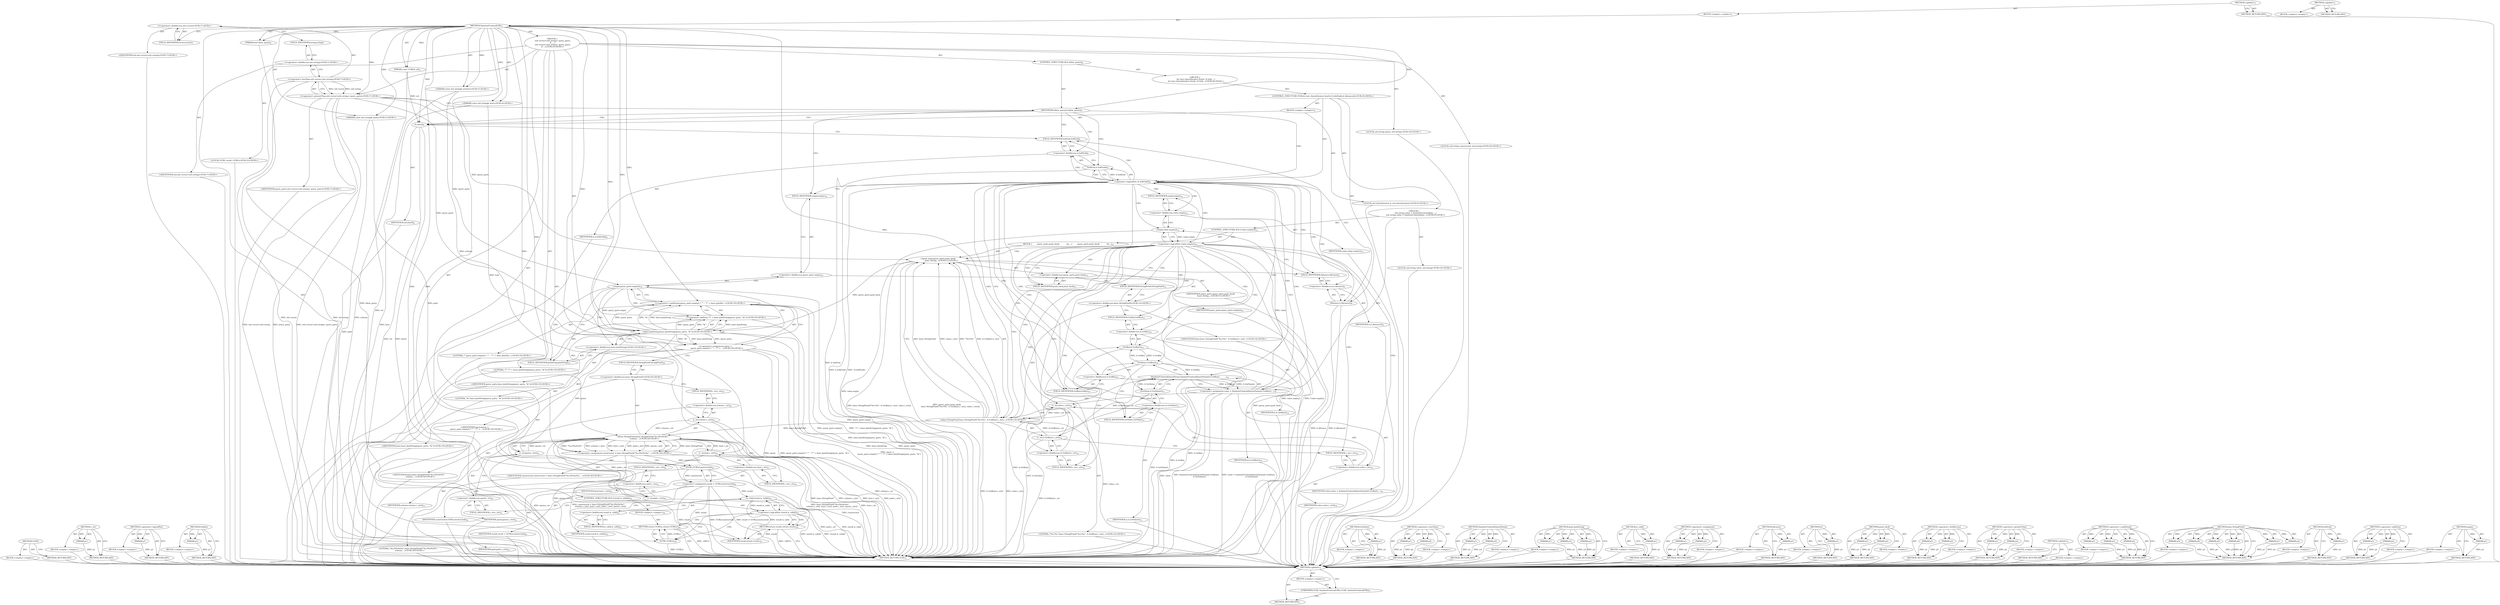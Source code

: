 digraph "&lt;global&gt;" {
vulnerable_257 [label=<(METHOD,GURL)>];
vulnerable_258 [label=<(BLOCK,&lt;empty&gt;,&lt;empty&gt;)>];
vulnerable_259 [label=<(METHOD_RETURN,ANY)>];
vulnerable_236 [label=<(METHOD,c_str)>];
vulnerable_237 [label=<(PARAM,p1)>];
vulnerable_238 [label=<(BLOCK,&lt;empty&gt;,&lt;empty&gt;)>];
vulnerable_239 [label=<(METHOD_RETURN,ANY)>];
vulnerable_188 [label=<(METHOD,&lt;operator&gt;.logicalNot)>];
vulnerable_189 [label=<(PARAM,p1)>];
vulnerable_190 [label=<(BLOCK,&lt;empty&gt;,&lt;empty&gt;)>];
vulnerable_191 [label=<(METHOD_RETURN,ANY)>];
vulnerable_210 [label=<(METHOD,GetKey)>];
vulnerable_211 [label=<(PARAM,p1)>];
vulnerable_212 [label=<(BLOCK,&lt;empty&gt;,&lt;empty&gt;)>];
vulnerable_213 [label=<(METHOD_RETURN,ANY)>];
vulnerable_6 [label=<(METHOD,&lt;global&gt;)<SUB>1</SUB>>];
vulnerable_7 [label=<(BLOCK,&lt;empty&gt;,&lt;empty&gt;)<SUB>1</SUB>>];
vulnerable_8 [label=<(METHOD,SanitizeFrontendURL)<SUB>1</SUB>>];
vulnerable_9 [label=<(PARAM,const GURL&amp; url)<SUB>2</SUB>>];
vulnerable_10 [label="<(PARAM,const std::string&amp; scheme)<SUB>3</SUB>>"];
vulnerable_11 [label="<(PARAM,const std::string&amp; host)<SUB>4</SUB>>"];
vulnerable_12 [label="<(PARAM,const std::string&amp; path)<SUB>5</SUB>>"];
vulnerable_13 [label=<(PARAM,bool allow_query)<SUB>6</SUB>>];
vulnerable_14 [label="<(BLOCK,{
  std::vector&lt;std::string&gt; query_parts;
  if ...,{
  std::vector&lt;std::string&gt; query_parts;
  if ...)<SUB>6</SUB>>"];
vulnerable_15 [label="<(&lt;operator&gt;.greaterThan,std::vector&lt;std::string&gt; query_parts)<SUB>7</SUB>>"];
vulnerable_16 [label="<(&lt;operator&gt;.lessThan,std::vector&lt;std::string)<SUB>7</SUB>>"];
vulnerable_17 [label="<(&lt;operator&gt;.fieldAccess,std::vector)<SUB>7</SUB>>"];
vulnerable_18 [label="<(IDENTIFIER,std,std::vector&lt;std::string)<SUB>7</SUB>>"];
vulnerable_19 [label=<(FIELD_IDENTIFIER,vector,vector)<SUB>7</SUB>>];
vulnerable_20 [label="<(&lt;operator&gt;.fieldAccess,std::string)<SUB>7</SUB>>"];
vulnerable_21 [label="<(IDENTIFIER,std,std::vector&lt;std::string)<SUB>7</SUB>>"];
vulnerable_22 [label=<(FIELD_IDENTIFIER,string,string)<SUB>7</SUB>>];
vulnerable_23 [label="<(IDENTIFIER,query_parts,std::vector&lt;std::string&gt; query_parts)<SUB>7</SUB>>"];
vulnerable_24 [label=<(CONTROL_STRUCTURE,IF,if (allow_query))<SUB>8</SUB>>];
vulnerable_25 [label=<(IDENTIFIER,allow_query,if (allow_query))<SUB>8</SUB>>];
vulnerable_26 [label="<(BLOCK,{
    for (net::QueryIterator it(url); !it.IsAt...,{
    for (net::QueryIterator it(url); !it.IsAt...)<SUB>8</SUB>>"];
vulnerable_27 [label="<(CONTROL_STRUCTURE,FOR,for (net::QueryIterator it(url);!it.IsAtEnd();it.Advance()))<SUB>9</SUB>>"];
vulnerable_28 [label=<(BLOCK,&lt;empty&gt;,&lt;empty&gt;)<SUB>9</SUB>>];
vulnerable_29 [label="<(LOCAL,net.QueryIterator it: net.QueryIterator)<SUB>9</SUB>>"];
vulnerable_30 [label=<(it,it(url))<SUB>9</SUB>>];
vulnerable_31 [label=<(IDENTIFIER,url,it(url))<SUB>9</SUB>>];
vulnerable_32 [label=<(&lt;operator&gt;.logicalNot,!it.IsAtEnd())<SUB>9</SUB>>];
vulnerable_33 [label=<(IsAtEnd,it.IsAtEnd())<SUB>9</SUB>>];
vulnerable_34 [label=<(&lt;operator&gt;.fieldAccess,it.IsAtEnd)<SUB>9</SUB>>];
vulnerable_35 [label=<(IDENTIFIER,it,it.IsAtEnd())<SUB>9</SUB>>];
vulnerable_36 [label=<(FIELD_IDENTIFIER,IsAtEnd,IsAtEnd)<SUB>9</SUB>>];
vulnerable_37 [label=<(Advance,it.Advance())<SUB>9</SUB>>];
vulnerable_38 [label=<(&lt;operator&gt;.fieldAccess,it.Advance)<SUB>9</SUB>>];
vulnerable_39 [label=<(IDENTIFIER,it,it.Advance())<SUB>9</SUB>>];
vulnerable_40 [label=<(FIELD_IDENTIFIER,Advance,Advance)<SUB>9</SUB>>];
vulnerable_41 [label="<(BLOCK,{
      std::string value = SanitizeFrontendQue...,{
      std::string value = SanitizeFrontendQue...)<SUB>9</SUB>>"];
vulnerable_42 [label="<(LOCAL,std.string value: std.string)<SUB>10</SUB>>"];
vulnerable_43 [label=<(&lt;operator&gt;.assignment,value = SanitizeFrontendQueryParam(it.GetKey(),...)<SUB>10</SUB>>];
vulnerable_44 [label=<(IDENTIFIER,value,value = SanitizeFrontendQueryParam(it.GetKey(),...)<SUB>10</SUB>>];
vulnerable_45 [label=<(SanitizeFrontendQueryParam,SanitizeFrontendQueryParam(it.GetKey(),
       ...)<SUB>10</SUB>>];
vulnerable_46 [label=<(GetKey,it.GetKey())<SUB>10</SUB>>];
vulnerable_47 [label=<(&lt;operator&gt;.fieldAccess,it.GetKey)<SUB>10</SUB>>];
vulnerable_48 [label=<(IDENTIFIER,it,it.GetKey())<SUB>10</SUB>>];
vulnerable_49 [label=<(FIELD_IDENTIFIER,GetKey,GetKey)<SUB>10</SUB>>];
vulnerable_50 [label=<(GetValue,it.GetValue())<SUB>11</SUB>>];
vulnerable_51 [label=<(&lt;operator&gt;.fieldAccess,it.GetValue)<SUB>11</SUB>>];
vulnerable_52 [label=<(IDENTIFIER,it,it.GetValue())<SUB>11</SUB>>];
vulnerable_53 [label=<(FIELD_IDENTIFIER,GetValue,GetValue)<SUB>11</SUB>>];
vulnerable_54 [label=<(CONTROL_STRUCTURE,IF,if (!value.empty()))<SUB>12</SUB>>];
vulnerable_55 [label=<(&lt;operator&gt;.logicalNot,!value.empty())<SUB>12</SUB>>];
vulnerable_56 [label=<(empty,value.empty())<SUB>12</SUB>>];
vulnerable_57 [label=<(&lt;operator&gt;.fieldAccess,value.empty)<SUB>12</SUB>>];
vulnerable_58 [label=<(IDENTIFIER,value,value.empty())<SUB>12</SUB>>];
vulnerable_59 [label=<(FIELD_IDENTIFIER,empty,empty)<SUB>12</SUB>>];
vulnerable_60 [label=<(BLOCK,{
        query_parts.push_back(
            ba...,{
        query_parts.push_back(
            ba...)<SUB>12</SUB>>];
vulnerable_61 [label="<(push_back,query_parts.push_back(
            base::String...)<SUB>13</SUB>>"];
vulnerable_62 [label=<(&lt;operator&gt;.fieldAccess,query_parts.push_back)<SUB>13</SUB>>];
vulnerable_63 [label="<(IDENTIFIER,query_parts,query_parts.push_back(
            base::String...)<SUB>13</SUB>>"];
vulnerable_64 [label=<(FIELD_IDENTIFIER,push_back,push_back)<SUB>13</SUB>>];
vulnerable_65 [label="<(base.StringPrintf,base::StringPrintf(&quot;%s=%s&quot;, it.GetKey().c_str()...)<SUB>14</SUB>>"];
vulnerable_66 [label="<(&lt;operator&gt;.fieldAccess,base::StringPrintf)<SUB>14</SUB>>"];
vulnerable_67 [label="<(IDENTIFIER,base,base::StringPrintf(&quot;%s=%s&quot;, it.GetKey().c_str()...)<SUB>14</SUB>>"];
vulnerable_68 [label=<(FIELD_IDENTIFIER,StringPrintf,StringPrintf)<SUB>14</SUB>>];
vulnerable_69 [label="<(LITERAL,&quot;%s=%s&quot;,base::StringPrintf(&quot;%s=%s&quot;, it.GetKey().c_str()...)<SUB>14</SUB>>"];
vulnerable_70 [label=<(c_str,it.GetKey().c_str())<SUB>14</SUB>>];
vulnerable_71 [label=<(&lt;operator&gt;.fieldAccess,it.GetKey().c_str)<SUB>14</SUB>>];
vulnerable_72 [label=<(GetKey,it.GetKey())<SUB>14</SUB>>];
vulnerable_73 [label=<(&lt;operator&gt;.fieldAccess,it.GetKey)<SUB>14</SUB>>];
vulnerable_74 [label=<(IDENTIFIER,it,it.GetKey())<SUB>14</SUB>>];
vulnerable_75 [label=<(FIELD_IDENTIFIER,GetKey,GetKey)<SUB>14</SUB>>];
vulnerable_76 [label=<(FIELD_IDENTIFIER,c_str,c_str)<SUB>14</SUB>>];
vulnerable_77 [label=<(c_str,value.c_str())<SUB>14</SUB>>];
vulnerable_78 [label=<(&lt;operator&gt;.fieldAccess,value.c_str)<SUB>14</SUB>>];
vulnerable_79 [label=<(IDENTIFIER,value,value.c_str())<SUB>14</SUB>>];
vulnerable_80 [label=<(FIELD_IDENTIFIER,c_str,c_str)<SUB>14</SUB>>];
vulnerable_81 [label="<(LOCAL,std.string query: std.string)<SUB>18</SUB>>"];
vulnerable_82 [label="<(&lt;operator&gt;.assignment,query =
      query_parts.empty() ? &quot;&quot; : &quot;?&quot; + ...)<SUB>18</SUB>>"];
vulnerable_83 [label="<(IDENTIFIER,query,query =
      query_parts.empty() ? &quot;&quot; : &quot;?&quot; + ...)<SUB>18</SUB>>"];
vulnerable_84 [label="<(&lt;operator&gt;.conditional,query_parts.empty() ? &quot;&quot; : &quot;?&quot; + base::JoinStri...)<SUB>19</SUB>>"];
vulnerable_85 [label=<(empty,query_parts.empty())<SUB>19</SUB>>];
vulnerable_86 [label=<(&lt;operator&gt;.fieldAccess,query_parts.empty)<SUB>19</SUB>>];
vulnerable_87 [label=<(IDENTIFIER,query_parts,query_parts.empty())<SUB>19</SUB>>];
vulnerable_88 [label=<(FIELD_IDENTIFIER,empty,empty)<SUB>19</SUB>>];
vulnerable_89 [label="<(LITERAL,&quot;&quot;,query_parts.empty() ? &quot;&quot; : &quot;?&quot; + base::JoinStri...)<SUB>19</SUB>>"];
vulnerable_90 [label="<(&lt;operator&gt;.addition,&quot;?&quot; + base::JoinString(query_parts, &quot;&amp;&quot;))<SUB>19</SUB>>"];
vulnerable_91 [label="<(LITERAL,&quot;?&quot;,&quot;?&quot; + base::JoinString(query_parts, &quot;&amp;&quot;))<SUB>19</SUB>>"];
vulnerable_92 [label="<(base.JoinString,base::JoinString(query_parts, &quot;&amp;&quot;))<SUB>19</SUB>>"];
vulnerable_93 [label="<(&lt;operator&gt;.fieldAccess,base::JoinString)<SUB>19</SUB>>"];
vulnerable_94 [label="<(IDENTIFIER,base,base::JoinString(query_parts, &quot;&amp;&quot;))<SUB>19</SUB>>"];
vulnerable_95 [label=<(FIELD_IDENTIFIER,JoinString,JoinString)<SUB>19</SUB>>];
vulnerable_96 [label="<(IDENTIFIER,query_parts,base::JoinString(query_parts, &quot;&amp;&quot;))<SUB>19</SUB>>"];
vulnerable_97 [label="<(LITERAL,&quot;&amp;&quot;,base::JoinString(query_parts, &quot;&amp;&quot;))<SUB>19</SUB>>"];
vulnerable_98 [label="<(LOCAL,std.string constructed: std.string)<SUB>20</SUB>>"];
vulnerable_99 [label="<(&lt;operator&gt;.assignment,constructed = base::StringPrintf(&quot;%s://%s%s%s&quot;,...)<SUB>20</SUB>>"];
vulnerable_100 [label="<(IDENTIFIER,constructed,constructed = base::StringPrintf(&quot;%s://%s%s%s&quot;,...)<SUB>20</SUB>>"];
vulnerable_101 [label="<(base.StringPrintf,base::StringPrintf(&quot;%s://%s%s%s&quot;,
      scheme....)<SUB>20</SUB>>"];
vulnerable_102 [label="<(&lt;operator&gt;.fieldAccess,base::StringPrintf)<SUB>20</SUB>>"];
vulnerable_103 [label="<(IDENTIFIER,base,base::StringPrintf(&quot;%s://%s%s%s&quot;,
      scheme....)<SUB>20</SUB>>"];
vulnerable_104 [label=<(FIELD_IDENTIFIER,StringPrintf,StringPrintf)<SUB>20</SUB>>];
vulnerable_105 [label="<(LITERAL,&quot;%s://%s%s%s&quot;,base::StringPrintf(&quot;%s://%s%s%s&quot;,
      scheme....)<SUB>20</SUB>>"];
vulnerable_106 [label=<(c_str,scheme.c_str())<SUB>21</SUB>>];
vulnerable_107 [label=<(&lt;operator&gt;.fieldAccess,scheme.c_str)<SUB>21</SUB>>];
vulnerable_108 [label=<(IDENTIFIER,scheme,scheme.c_str())<SUB>21</SUB>>];
vulnerable_109 [label=<(FIELD_IDENTIFIER,c_str,c_str)<SUB>21</SUB>>];
vulnerable_110 [label=<(c_str,host.c_str())<SUB>21</SUB>>];
vulnerable_111 [label=<(&lt;operator&gt;.fieldAccess,host.c_str)<SUB>21</SUB>>];
vulnerable_112 [label=<(IDENTIFIER,host,host.c_str())<SUB>21</SUB>>];
vulnerable_113 [label=<(FIELD_IDENTIFIER,c_str,c_str)<SUB>21</SUB>>];
vulnerable_114 [label=<(c_str,path.c_str())<SUB>21</SUB>>];
vulnerable_115 [label=<(&lt;operator&gt;.fieldAccess,path.c_str)<SUB>21</SUB>>];
vulnerable_116 [label=<(IDENTIFIER,path,path.c_str())<SUB>21</SUB>>];
vulnerable_117 [label=<(FIELD_IDENTIFIER,c_str,c_str)<SUB>21</SUB>>];
vulnerable_118 [label=<(c_str,query.c_str())<SUB>21</SUB>>];
vulnerable_119 [label=<(&lt;operator&gt;.fieldAccess,query.c_str)<SUB>21</SUB>>];
vulnerable_120 [label=<(IDENTIFIER,query,query.c_str())<SUB>21</SUB>>];
vulnerable_121 [label=<(FIELD_IDENTIFIER,c_str,c_str)<SUB>21</SUB>>];
vulnerable_122 [label="<(LOCAL,GURL result: GURL)<SUB>22</SUB>>"];
vulnerable_123 [label=<(&lt;operator&gt;.assignment,result = GURL(constructed))<SUB>22</SUB>>];
vulnerable_124 [label=<(IDENTIFIER,result,result = GURL(constructed))<SUB>22</SUB>>];
vulnerable_125 [label=<(GURL,GURL(constructed))<SUB>22</SUB>>];
vulnerable_126 [label=<(IDENTIFIER,constructed,GURL(constructed))<SUB>22</SUB>>];
vulnerable_127 [label=<(CONTROL_STRUCTURE,IF,if (!result.is_valid()))<SUB>23</SUB>>];
vulnerable_128 [label=<(&lt;operator&gt;.logicalNot,!result.is_valid())<SUB>23</SUB>>];
vulnerable_129 [label=<(is_valid,result.is_valid())<SUB>23</SUB>>];
vulnerable_130 [label=<(&lt;operator&gt;.fieldAccess,result.is_valid)<SUB>23</SUB>>];
vulnerable_131 [label=<(IDENTIFIER,result,result.is_valid())<SUB>23</SUB>>];
vulnerable_132 [label=<(FIELD_IDENTIFIER,is_valid,is_valid)<SUB>23</SUB>>];
vulnerable_133 [label=<(BLOCK,&lt;empty&gt;,&lt;empty&gt;)<SUB>24</SUB>>];
vulnerable_134 [label=<(RETURN,return GURL();,return GURL();)<SUB>24</SUB>>];
vulnerable_135 [label=<(GURL,GURL())<SUB>24</SUB>>];
vulnerable_136 [label=<(RETURN,return result;,return result;)<SUB>25</SUB>>];
vulnerable_137 [label=<(IDENTIFIER,result,return result;)<SUB>25</SUB>>];
vulnerable_138 [label=<(METHOD_RETURN,GURL)<SUB>1</SUB>>];
vulnerable_140 [label=<(METHOD_RETURN,ANY)<SUB>1</SUB>>];
vulnerable_214 [label=<(METHOD,GetValue)>];
vulnerable_215 [label=<(PARAM,p1)>];
vulnerable_216 [label=<(BLOCK,&lt;empty&gt;,&lt;empty&gt;)>];
vulnerable_217 [label=<(METHOD_RETURN,ANY)>];
vulnerable_174 [label=<(METHOD,&lt;operator&gt;.lessThan)>];
vulnerable_175 [label=<(PARAM,p1)>];
vulnerable_176 [label=<(PARAM,p2)>];
vulnerable_177 [label=<(BLOCK,&lt;empty&gt;,&lt;empty&gt;)>];
vulnerable_178 [label=<(METHOD_RETURN,ANY)>];
vulnerable_205 [label=<(METHOD,SanitizeFrontendQueryParam)>];
vulnerable_206 [label=<(PARAM,p1)>];
vulnerable_207 [label=<(PARAM,p2)>];
vulnerable_208 [label=<(BLOCK,&lt;empty&gt;,&lt;empty&gt;)>];
vulnerable_209 [label=<(METHOD_RETURN,ANY)>];
vulnerable_251 [label=<(METHOD,base.JoinString)>];
vulnerable_252 [label=<(PARAM,p1)>];
vulnerable_253 [label=<(PARAM,p2)>];
vulnerable_254 [label=<(PARAM,p3)>];
vulnerable_255 [label=<(BLOCK,&lt;empty&gt;,&lt;empty&gt;)>];
vulnerable_256 [label=<(METHOD_RETURN,ANY)>];
vulnerable_260 [label=<(METHOD,is_valid)>];
vulnerable_261 [label=<(PARAM,p1)>];
vulnerable_262 [label=<(BLOCK,&lt;empty&gt;,&lt;empty&gt;)>];
vulnerable_263 [label=<(METHOD_RETURN,ANY)>];
vulnerable_200 [label=<(METHOD,&lt;operator&gt;.assignment)>];
vulnerable_201 [label=<(PARAM,p1)>];
vulnerable_202 [label=<(PARAM,p2)>];
vulnerable_203 [label=<(BLOCK,&lt;empty&gt;,&lt;empty&gt;)>];
vulnerable_204 [label=<(METHOD_RETURN,ANY)>];
vulnerable_196 [label=<(METHOD,Advance)>];
vulnerable_197 [label=<(PARAM,p1)>];
vulnerable_198 [label=<(BLOCK,&lt;empty&gt;,&lt;empty&gt;)>];
vulnerable_199 [label=<(METHOD_RETURN,ANY)>];
vulnerable_184 [label=<(METHOD,it)>];
vulnerable_185 [label=<(PARAM,p1)>];
vulnerable_186 [label=<(BLOCK,&lt;empty&gt;,&lt;empty&gt;)>];
vulnerable_187 [label=<(METHOD_RETURN,ANY)>];
vulnerable_222 [label=<(METHOD,push_back)>];
vulnerable_223 [label=<(PARAM,p1)>];
vulnerable_224 [label=<(PARAM,p2)>];
vulnerable_225 [label=<(BLOCK,&lt;empty&gt;,&lt;empty&gt;)>];
vulnerable_226 [label=<(METHOD_RETURN,ANY)>];
vulnerable_179 [label=<(METHOD,&lt;operator&gt;.fieldAccess)>];
vulnerable_180 [label=<(PARAM,p1)>];
vulnerable_181 [label=<(PARAM,p2)>];
vulnerable_182 [label=<(BLOCK,&lt;empty&gt;,&lt;empty&gt;)>];
vulnerable_183 [label=<(METHOD_RETURN,ANY)>];
vulnerable_169 [label=<(METHOD,&lt;operator&gt;.greaterThan)>];
vulnerable_170 [label=<(PARAM,p1)>];
vulnerable_171 [label=<(PARAM,p2)>];
vulnerable_172 [label=<(BLOCK,&lt;empty&gt;,&lt;empty&gt;)>];
vulnerable_173 [label=<(METHOD_RETURN,ANY)>];
vulnerable_163 [label=<(METHOD,&lt;global&gt;)<SUB>1</SUB>>];
vulnerable_164 [label=<(BLOCK,&lt;empty&gt;,&lt;empty&gt;)>];
vulnerable_165 [label=<(METHOD_RETURN,ANY)>];
vulnerable_240 [label=<(METHOD,&lt;operator&gt;.conditional)>];
vulnerable_241 [label=<(PARAM,p1)>];
vulnerable_242 [label=<(PARAM,p2)>];
vulnerable_243 [label=<(PARAM,p3)>];
vulnerable_244 [label=<(BLOCK,&lt;empty&gt;,&lt;empty&gt;)>];
vulnerable_245 [label=<(METHOD_RETURN,ANY)>];
vulnerable_227 [label=<(METHOD,base.StringPrintf)>];
vulnerable_228 [label=<(PARAM,p1)>];
vulnerable_229 [label=<(PARAM,p2)>];
vulnerable_230 [label=<(PARAM,p3)>];
vulnerable_231 [label=<(PARAM,p4)>];
vulnerable_232 [label=<(PARAM,p5)>];
vulnerable_233 [label=<(PARAM,p6)>];
vulnerable_234 [label=<(BLOCK,&lt;empty&gt;,&lt;empty&gt;)>];
vulnerable_235 [label=<(METHOD_RETURN,ANY)>];
vulnerable_192 [label=<(METHOD,IsAtEnd)>];
vulnerable_193 [label=<(PARAM,p1)>];
vulnerable_194 [label=<(BLOCK,&lt;empty&gt;,&lt;empty&gt;)>];
vulnerable_195 [label=<(METHOD_RETURN,ANY)>];
vulnerable_246 [label=<(METHOD,&lt;operator&gt;.addition)>];
vulnerable_247 [label=<(PARAM,p1)>];
vulnerable_248 [label=<(PARAM,p2)>];
vulnerable_249 [label=<(BLOCK,&lt;empty&gt;,&lt;empty&gt;)>];
vulnerable_250 [label=<(METHOD_RETURN,ANY)>];
vulnerable_218 [label=<(METHOD,empty)>];
vulnerable_219 [label=<(PARAM,p1)>];
vulnerable_220 [label=<(BLOCK,&lt;empty&gt;,&lt;empty&gt;)>];
vulnerable_221 [label=<(METHOD_RETURN,ANY)>];
fixed_6 [label=<(METHOD,&lt;global&gt;)<SUB>1</SUB>>];
fixed_7 [label=<(BLOCK,&lt;empty&gt;,&lt;empty&gt;)<SUB>1</SUB>>];
fixed_8 [label=<(UNKNOWN,GURL SanitizeFrontendURL(,GURL SanitizeFrontendURL()<SUB>1</SUB>>];
fixed_9 [label=<(METHOD_RETURN,ANY)<SUB>1</SUB>>];
fixed_14 [label=<(METHOD,&lt;global&gt;)<SUB>1</SUB>>];
fixed_15 [label=<(BLOCK,&lt;empty&gt;,&lt;empty&gt;)>];
fixed_16 [label=<(METHOD_RETURN,ANY)>];
vulnerable_257 -> vulnerable_258  [key=0, label="AST: "];
vulnerable_257 -> vulnerable_259  [key=0, label="AST: "];
vulnerable_257 -> vulnerable_259  [key=1, label="CFG: "];
vulnerable_258 -> fixed_6  [key=0];
vulnerable_259 -> fixed_6  [key=0];
vulnerable_236 -> vulnerable_237  [key=0, label="AST: "];
vulnerable_236 -> vulnerable_237  [key=1, label="DDG: "];
vulnerable_236 -> vulnerable_238  [key=0, label="AST: "];
vulnerable_236 -> vulnerable_239  [key=0, label="AST: "];
vulnerable_236 -> vulnerable_239  [key=1, label="CFG: "];
vulnerable_237 -> vulnerable_239  [key=0, label="DDG: p1"];
vulnerable_238 -> fixed_6  [key=0];
vulnerable_239 -> fixed_6  [key=0];
vulnerable_188 -> vulnerable_189  [key=0, label="AST: "];
vulnerable_188 -> vulnerable_189  [key=1, label="DDG: "];
vulnerable_188 -> vulnerable_190  [key=0, label="AST: "];
vulnerable_188 -> vulnerable_191  [key=0, label="AST: "];
vulnerable_188 -> vulnerable_191  [key=1, label="CFG: "];
vulnerable_189 -> vulnerable_191  [key=0, label="DDG: p1"];
vulnerable_190 -> fixed_6  [key=0];
vulnerable_191 -> fixed_6  [key=0];
vulnerable_210 -> vulnerable_211  [key=0, label="AST: "];
vulnerable_210 -> vulnerable_211  [key=1, label="DDG: "];
vulnerable_210 -> vulnerable_212  [key=0, label="AST: "];
vulnerable_210 -> vulnerable_213  [key=0, label="AST: "];
vulnerable_210 -> vulnerable_213  [key=1, label="CFG: "];
vulnerable_211 -> vulnerable_213  [key=0, label="DDG: p1"];
vulnerable_212 -> fixed_6  [key=0];
vulnerable_213 -> fixed_6  [key=0];
vulnerable_6 -> vulnerable_7  [key=0, label="AST: "];
vulnerable_6 -> vulnerable_140  [key=0, label="AST: "];
vulnerable_6 -> vulnerable_140  [key=1, label="CFG: "];
vulnerable_7 -> vulnerable_8  [key=0, label="AST: "];
vulnerable_8 -> vulnerable_9  [key=0, label="AST: "];
vulnerable_8 -> vulnerable_9  [key=1, label="DDG: "];
vulnerable_8 -> vulnerable_10  [key=0, label="AST: "];
vulnerable_8 -> vulnerable_10  [key=1, label="DDG: "];
vulnerable_8 -> vulnerable_11  [key=0, label="AST: "];
vulnerable_8 -> vulnerable_11  [key=1, label="DDG: "];
vulnerable_8 -> vulnerable_12  [key=0, label="AST: "];
vulnerable_8 -> vulnerable_12  [key=1, label="DDG: "];
vulnerable_8 -> vulnerable_13  [key=0, label="AST: "];
vulnerable_8 -> vulnerable_13  [key=1, label="DDG: "];
vulnerable_8 -> vulnerable_14  [key=0, label="AST: "];
vulnerable_8 -> vulnerable_138  [key=0, label="AST: "];
vulnerable_8 -> vulnerable_19  [key=0, label="CFG: "];
vulnerable_8 -> vulnerable_82  [key=0, label="DDG: "];
vulnerable_8 -> vulnerable_15  [key=0, label="DDG: "];
vulnerable_8 -> vulnerable_25  [key=0, label="DDG: "];
vulnerable_8 -> vulnerable_137  [key=0, label="DDG: "];
vulnerable_8 -> vulnerable_84  [key=0, label="DDG: "];
vulnerable_8 -> vulnerable_101  [key=0, label="DDG: "];
vulnerable_8 -> vulnerable_125  [key=0, label="DDG: "];
vulnerable_8 -> vulnerable_90  [key=0, label="DDG: "];
vulnerable_8 -> vulnerable_135  [key=0, label="DDG: "];
vulnerable_8 -> vulnerable_92  [key=0, label="DDG: "];
vulnerable_8 -> vulnerable_30  [key=0, label="DDG: "];
vulnerable_8 -> vulnerable_65  [key=0, label="DDG: "];
vulnerable_9 -> vulnerable_138  [key=0, label="DDG: url"];
vulnerable_9 -> vulnerable_30  [key=0, label="DDG: url"];
vulnerable_10 -> vulnerable_138  [key=0, label="DDG: scheme"];
vulnerable_10 -> vulnerable_106  [key=0, label="DDG: scheme"];
vulnerable_11 -> vulnerable_138  [key=0, label="DDG: host"];
vulnerable_11 -> vulnerable_110  [key=0, label="DDG: host"];
vulnerable_12 -> vulnerable_138  [key=0, label="DDG: path"];
vulnerable_12 -> vulnerable_114  [key=0, label="DDG: path"];
vulnerable_13 -> vulnerable_138  [key=0, label="DDG: allow_query"];
vulnerable_14 -> vulnerable_15  [key=0, label="AST: "];
vulnerable_14 -> vulnerable_24  [key=0, label="AST: "];
vulnerable_14 -> vulnerable_81  [key=0, label="AST: "];
vulnerable_14 -> vulnerable_82  [key=0, label="AST: "];
vulnerable_14 -> vulnerable_98  [key=0, label="AST: "];
vulnerable_14 -> vulnerable_99  [key=0, label="AST: "];
vulnerable_14 -> vulnerable_122  [key=0, label="AST: "];
vulnerable_14 -> vulnerable_123  [key=0, label="AST: "];
vulnerable_14 -> vulnerable_127  [key=0, label="AST: "];
vulnerable_14 -> vulnerable_136  [key=0, label="AST: "];
vulnerable_15 -> vulnerable_16  [key=0, label="AST: "];
vulnerable_15 -> vulnerable_23  [key=0, label="AST: "];
vulnerable_15 -> vulnerable_25  [key=0, label="CFG: "];
vulnerable_15 -> vulnerable_138  [key=0, label="DDG: std::vector&lt;std::string"];
vulnerable_15 -> vulnerable_138  [key=1, label="DDG: query_parts"];
vulnerable_15 -> vulnerable_138  [key=2, label="DDG: std::vector&lt;std::string&gt; query_parts"];
vulnerable_15 -> vulnerable_85  [key=0, label="DDG: query_parts"];
vulnerable_15 -> vulnerable_92  [key=0, label="DDG: query_parts"];
vulnerable_15 -> vulnerable_61  [key=0, label="DDG: query_parts"];
vulnerable_16 -> vulnerable_17  [key=0, label="AST: "];
vulnerable_16 -> vulnerable_20  [key=0, label="AST: "];
vulnerable_16 -> vulnerable_15  [key=0, label="CFG: "];
vulnerable_16 -> vulnerable_15  [key=1, label="DDG: std::vector"];
vulnerable_16 -> vulnerable_15  [key=2, label="DDG: std::string"];
vulnerable_16 -> vulnerable_138  [key=0, label="DDG: std::vector"];
vulnerable_16 -> vulnerable_138  [key=1, label="DDG: std::string"];
vulnerable_17 -> vulnerable_18  [key=0, label="AST: "];
vulnerable_17 -> vulnerable_19  [key=0, label="AST: "];
vulnerable_17 -> vulnerable_22  [key=0, label="CFG: "];
vulnerable_18 -> fixed_6  [key=0];
vulnerable_19 -> vulnerable_17  [key=0, label="CFG: "];
vulnerable_20 -> vulnerable_21  [key=0, label="AST: "];
vulnerable_20 -> vulnerable_22  [key=0, label="AST: "];
vulnerable_20 -> vulnerable_16  [key=0, label="CFG: "];
vulnerable_21 -> fixed_6  [key=0];
vulnerable_22 -> vulnerable_20  [key=0, label="CFG: "];
vulnerable_23 -> fixed_6  [key=0];
vulnerable_24 -> vulnerable_25  [key=0, label="AST: "];
vulnerable_24 -> vulnerable_26  [key=0, label="AST: "];
vulnerable_25 -> vulnerable_30  [key=0, label="CFG: "];
vulnerable_25 -> vulnerable_30  [key=1, label="CDG: "];
vulnerable_25 -> vulnerable_88  [key=0, label="CFG: "];
vulnerable_25 -> vulnerable_34  [key=0, label="CDG: "];
vulnerable_25 -> vulnerable_32  [key=0, label="CDG: "];
vulnerable_25 -> vulnerable_33  [key=0, label="CDG: "];
vulnerable_25 -> vulnerable_36  [key=0, label="CDG: "];
vulnerable_26 -> vulnerable_27  [key=0, label="AST: "];
vulnerable_27 -> vulnerable_28  [key=0, label="AST: "];
vulnerable_27 -> vulnerable_32  [key=0, label="AST: "];
vulnerable_27 -> vulnerable_37  [key=0, label="AST: "];
vulnerable_27 -> vulnerable_41  [key=0, label="AST: "];
vulnerable_28 -> vulnerable_29  [key=0, label="AST: "];
vulnerable_28 -> vulnerable_30  [key=0, label="AST: "];
vulnerable_29 -> fixed_6  [key=0];
vulnerable_30 -> vulnerable_31  [key=0, label="AST: "];
vulnerable_30 -> vulnerable_36  [key=0, label="CFG: "];
vulnerable_30 -> vulnerable_138  [key=0, label="DDG: url"];
vulnerable_30 -> vulnerable_138  [key=1, label="DDG: it(url)"];
vulnerable_31 -> fixed_6  [key=0];
vulnerable_32 -> vulnerable_33  [key=0, label="AST: "];
vulnerable_32 -> vulnerable_33  [key=1, label="CDG: "];
vulnerable_32 -> vulnerable_49  [key=0, label="CFG: "];
vulnerable_32 -> vulnerable_49  [key=1, label="CDG: "];
vulnerable_32 -> vulnerable_88  [key=0, label="CFG: "];
vulnerable_32 -> vulnerable_138  [key=0, label="DDG: it.IsAtEnd()"];
vulnerable_32 -> vulnerable_138  [key=1, label="DDG: !it.IsAtEnd()"];
vulnerable_32 -> vulnerable_47  [key=0, label="CDG: "];
vulnerable_32 -> vulnerable_34  [key=0, label="CDG: "];
vulnerable_32 -> vulnerable_32  [key=0, label="CDG: "];
vulnerable_32 -> vulnerable_51  [key=0, label="CDG: "];
vulnerable_32 -> vulnerable_57  [key=0, label="CDG: "];
vulnerable_32 -> vulnerable_37  [key=0, label="CDG: "];
vulnerable_32 -> vulnerable_46  [key=0, label="CDG: "];
vulnerable_32 -> vulnerable_38  [key=0, label="CDG: "];
vulnerable_32 -> vulnerable_56  [key=0, label="CDG: "];
vulnerable_32 -> vulnerable_45  [key=0, label="CDG: "];
vulnerable_32 -> vulnerable_40  [key=0, label="CDG: "];
vulnerable_32 -> vulnerable_50  [key=0, label="CDG: "];
vulnerable_32 -> vulnerable_59  [key=0, label="CDG: "];
vulnerable_32 -> vulnerable_43  [key=0, label="CDG: "];
vulnerable_32 -> vulnerable_36  [key=0, label="CDG: "];
vulnerable_32 -> vulnerable_53  [key=0, label="CDG: "];
vulnerable_32 -> vulnerable_55  [key=0, label="CDG: "];
vulnerable_33 -> vulnerable_34  [key=0, label="AST: "];
vulnerable_33 -> vulnerable_32  [key=0, label="CFG: "];
vulnerable_33 -> vulnerable_32  [key=1, label="DDG: it.IsAtEnd"];
vulnerable_33 -> vulnerable_138  [key=0, label="DDG: it.IsAtEnd"];
vulnerable_34 -> vulnerable_35  [key=0, label="AST: "];
vulnerable_34 -> vulnerable_36  [key=0, label="AST: "];
vulnerable_34 -> vulnerable_33  [key=0, label="CFG: "];
vulnerable_35 -> fixed_6  [key=0];
vulnerable_36 -> vulnerable_34  [key=0, label="CFG: "];
vulnerable_37 -> vulnerable_38  [key=0, label="AST: "];
vulnerable_37 -> vulnerable_36  [key=0, label="CFG: "];
vulnerable_37 -> vulnerable_138  [key=0, label="DDG: it.Advance"];
vulnerable_37 -> vulnerable_138  [key=1, label="DDG: it.Advance()"];
vulnerable_38 -> vulnerable_39  [key=0, label="AST: "];
vulnerable_38 -> vulnerable_40  [key=0, label="AST: "];
vulnerable_38 -> vulnerable_37  [key=0, label="CFG: "];
vulnerable_39 -> fixed_6  [key=0];
vulnerable_40 -> vulnerable_38  [key=0, label="CFG: "];
vulnerable_41 -> vulnerable_42  [key=0, label="AST: "];
vulnerable_41 -> vulnerable_43  [key=0, label="AST: "];
vulnerable_41 -> vulnerable_54  [key=0, label="AST: "];
vulnerable_42 -> fixed_6  [key=0];
vulnerable_43 -> vulnerable_44  [key=0, label="AST: "];
vulnerable_43 -> vulnerable_45  [key=0, label="AST: "];
vulnerable_43 -> vulnerable_59  [key=0, label="CFG: "];
vulnerable_43 -> vulnerable_138  [key=0, label="DDG: value"];
vulnerable_43 -> vulnerable_138  [key=1, label="DDG: SanitizeFrontendQueryParam(it.GetKey(),
          it.GetValue())"];
vulnerable_43 -> vulnerable_138  [key=2, label="DDG: value = SanitizeFrontendQueryParam(it.GetKey(),
          it.GetValue())"];
vulnerable_43 -> vulnerable_56  [key=0, label="DDG: value"];
vulnerable_43 -> vulnerable_77  [key=0, label="DDG: value"];
vulnerable_44 -> fixed_6  [key=0];
vulnerable_45 -> vulnerable_46  [key=0, label="AST: "];
vulnerable_45 -> vulnerable_50  [key=0, label="AST: "];
vulnerable_45 -> vulnerable_43  [key=0, label="CFG: "];
vulnerable_45 -> vulnerable_43  [key=1, label="DDG: it.GetKey()"];
vulnerable_45 -> vulnerable_43  [key=2, label="DDG: it.GetValue()"];
vulnerable_45 -> vulnerable_138  [key=0, label="DDG: it.GetKey()"];
vulnerable_45 -> vulnerable_138  [key=1, label="DDG: it.GetValue()"];
vulnerable_46 -> vulnerable_47  [key=0, label="AST: "];
vulnerable_46 -> vulnerable_53  [key=0, label="CFG: "];
vulnerable_46 -> vulnerable_138  [key=0, label="DDG: it.GetKey"];
vulnerable_46 -> vulnerable_45  [key=0, label="DDG: it.GetKey"];
vulnerable_46 -> vulnerable_72  [key=0, label="DDG: it.GetKey"];
vulnerable_47 -> vulnerable_48  [key=0, label="AST: "];
vulnerable_47 -> vulnerable_49  [key=0, label="AST: "];
vulnerable_47 -> vulnerable_46  [key=0, label="CFG: "];
vulnerable_48 -> fixed_6  [key=0];
vulnerable_49 -> vulnerable_47  [key=0, label="CFG: "];
vulnerable_50 -> vulnerable_51  [key=0, label="AST: "];
vulnerable_50 -> vulnerable_45  [key=0, label="CFG: "];
vulnerable_50 -> vulnerable_45  [key=1, label="DDG: it.GetValue"];
vulnerable_50 -> vulnerable_138  [key=0, label="DDG: it.GetValue"];
vulnerable_51 -> vulnerable_52  [key=0, label="AST: "];
vulnerable_51 -> vulnerable_53  [key=0, label="AST: "];
vulnerable_51 -> vulnerable_50  [key=0, label="CFG: "];
vulnerable_52 -> fixed_6  [key=0];
vulnerable_53 -> vulnerable_51  [key=0, label="CFG: "];
vulnerable_54 -> vulnerable_55  [key=0, label="AST: "];
vulnerable_54 -> vulnerable_60  [key=0, label="AST: "];
vulnerable_55 -> vulnerable_56  [key=0, label="AST: "];
vulnerable_55 -> vulnerable_64  [key=0, label="CFG: "];
vulnerable_55 -> vulnerable_64  [key=1, label="CDG: "];
vulnerable_55 -> vulnerable_40  [key=0, label="CFG: "];
vulnerable_55 -> vulnerable_138  [key=0, label="DDG: value.empty()"];
vulnerable_55 -> vulnerable_138  [key=1, label="DDG: !value.empty()"];
vulnerable_55 -> vulnerable_68  [key=0, label="CDG: "];
vulnerable_55 -> vulnerable_73  [key=0, label="CDG: "];
vulnerable_55 -> vulnerable_77  [key=0, label="CDG: "];
vulnerable_55 -> vulnerable_66  [key=0, label="CDG: "];
vulnerable_55 -> vulnerable_75  [key=0, label="CDG: "];
vulnerable_55 -> vulnerable_72  [key=0, label="CDG: "];
vulnerable_55 -> vulnerable_76  [key=0, label="CDG: "];
vulnerable_55 -> vulnerable_65  [key=0, label="CDG: "];
vulnerable_55 -> vulnerable_80  [key=0, label="CDG: "];
vulnerable_55 -> vulnerable_61  [key=0, label="CDG: "];
vulnerable_55 -> vulnerable_71  [key=0, label="CDG: "];
vulnerable_55 -> vulnerable_70  [key=0, label="CDG: "];
vulnerable_55 -> vulnerable_78  [key=0, label="CDG: "];
vulnerable_55 -> vulnerable_62  [key=0, label="CDG: "];
vulnerable_56 -> vulnerable_57  [key=0, label="AST: "];
vulnerable_56 -> vulnerable_55  [key=0, label="CFG: "];
vulnerable_56 -> vulnerable_55  [key=1, label="DDG: value.empty"];
vulnerable_56 -> vulnerable_138  [key=0, label="DDG: value.empty"];
vulnerable_57 -> vulnerable_58  [key=0, label="AST: "];
vulnerable_57 -> vulnerable_59  [key=0, label="AST: "];
vulnerable_57 -> vulnerable_56  [key=0, label="CFG: "];
vulnerable_58 -> fixed_6  [key=0];
vulnerable_59 -> vulnerable_57  [key=0, label="CFG: "];
vulnerable_60 -> vulnerable_61  [key=0, label="AST: "];
vulnerable_61 -> vulnerable_62  [key=0, label="AST: "];
vulnerable_61 -> vulnerable_65  [key=0, label="AST: "];
vulnerable_61 -> vulnerable_40  [key=0, label="CFG: "];
vulnerable_61 -> vulnerable_138  [key=0, label="DDG: query_parts.push_back"];
vulnerable_61 -> vulnerable_138  [key=1, label="DDG: base::StringPrintf(&quot;%s=%s&quot;, it.GetKey().c_str(), value.c_str())"];
vulnerable_61 -> vulnerable_138  [key=2, label="DDG: query_parts.push_back(
            base::StringPrintf(&quot;%s=%s&quot;, it.GetKey().c_str(), value.c_str()))"];
vulnerable_61 -> vulnerable_92  [key=0, label="DDG: query_parts.push_back"];
vulnerable_62 -> vulnerable_63  [key=0, label="AST: "];
vulnerable_62 -> vulnerable_64  [key=0, label="AST: "];
vulnerable_62 -> vulnerable_68  [key=0, label="CFG: "];
vulnerable_63 -> fixed_6  [key=0];
vulnerable_64 -> vulnerable_62  [key=0, label="CFG: "];
vulnerable_65 -> vulnerable_66  [key=0, label="AST: "];
vulnerable_65 -> vulnerable_69  [key=0, label="AST: "];
vulnerable_65 -> vulnerable_70  [key=0, label="AST: "];
vulnerable_65 -> vulnerable_77  [key=0, label="AST: "];
vulnerable_65 -> vulnerable_61  [key=0, label="CFG: "];
vulnerable_65 -> vulnerable_61  [key=1, label="DDG: base::StringPrintf"];
vulnerable_65 -> vulnerable_61  [key=2, label="DDG: &quot;%s=%s&quot;"];
vulnerable_65 -> vulnerable_61  [key=3, label="DDG: it.GetKey().c_str()"];
vulnerable_65 -> vulnerable_61  [key=4, label="DDG: value.c_str()"];
vulnerable_65 -> vulnerable_138  [key=0, label="DDG: it.GetKey().c_str()"];
vulnerable_65 -> vulnerable_138  [key=1, label="DDG: value.c_str()"];
vulnerable_65 -> vulnerable_101  [key=0, label="DDG: base::StringPrintf"];
vulnerable_66 -> vulnerable_67  [key=0, label="AST: "];
vulnerable_66 -> vulnerable_68  [key=0, label="AST: "];
vulnerable_66 -> vulnerable_75  [key=0, label="CFG: "];
vulnerable_67 -> fixed_6  [key=0];
vulnerable_68 -> vulnerable_66  [key=0, label="CFG: "];
vulnerable_69 -> fixed_6  [key=0];
vulnerable_70 -> vulnerable_71  [key=0, label="AST: "];
vulnerable_70 -> vulnerable_80  [key=0, label="CFG: "];
vulnerable_70 -> vulnerable_138  [key=0, label="DDG: it.GetKey().c_str"];
vulnerable_70 -> vulnerable_45  [key=0, label="DDG: it.GetKey().c_str"];
vulnerable_70 -> vulnerable_65  [key=0, label="DDG: it.GetKey().c_str"];
vulnerable_71 -> vulnerable_72  [key=0, label="AST: "];
vulnerable_71 -> vulnerable_76  [key=0, label="AST: "];
vulnerable_71 -> vulnerable_70  [key=0, label="CFG: "];
vulnerable_72 -> vulnerable_73  [key=0, label="AST: "];
vulnerable_72 -> vulnerable_76  [key=0, label="CFG: "];
vulnerable_72 -> vulnerable_138  [key=0, label="DDG: it.GetKey"];
vulnerable_72 -> vulnerable_46  [key=0, label="DDG: it.GetKey"];
vulnerable_73 -> vulnerable_74  [key=0, label="AST: "];
vulnerable_73 -> vulnerable_75  [key=0, label="AST: "];
vulnerable_73 -> vulnerable_72  [key=0, label="CFG: "];
vulnerable_74 -> fixed_6  [key=0];
vulnerable_75 -> vulnerable_73  [key=0, label="CFG: "];
vulnerable_76 -> vulnerable_71  [key=0, label="CFG: "];
vulnerable_77 -> vulnerable_78  [key=0, label="AST: "];
vulnerable_77 -> vulnerable_65  [key=0, label="CFG: "];
vulnerable_77 -> vulnerable_65  [key=1, label="DDG: value.c_str"];
vulnerable_77 -> vulnerable_138  [key=0, label="DDG: value.c_str"];
vulnerable_78 -> vulnerable_79  [key=0, label="AST: "];
vulnerable_78 -> vulnerable_80  [key=0, label="AST: "];
vulnerable_78 -> vulnerable_77  [key=0, label="CFG: "];
vulnerable_79 -> fixed_6  [key=0];
vulnerable_80 -> vulnerable_78  [key=0, label="CFG: "];
vulnerable_81 -> fixed_6  [key=0];
vulnerable_82 -> vulnerable_83  [key=0, label="AST: "];
vulnerable_82 -> vulnerable_84  [key=0, label="AST: "];
vulnerable_82 -> vulnerable_104  [key=0, label="CFG: "];
vulnerable_82 -> vulnerable_138  [key=0, label="DDG: query"];
vulnerable_82 -> vulnerable_138  [key=1, label="DDG: query_parts.empty() ? &quot;&quot; : &quot;?&quot; + base::JoinString(query_parts, &quot;&amp;&quot;)"];
vulnerable_82 -> vulnerable_138  [key=2, label="DDG: query =
      query_parts.empty() ? &quot;&quot; : &quot;?&quot; + base::JoinString(query_parts, &quot;&amp;&quot;)"];
vulnerable_82 -> vulnerable_118  [key=0, label="DDG: query"];
vulnerable_83 -> fixed_6  [key=0];
vulnerable_84 -> vulnerable_85  [key=0, label="AST: "];
vulnerable_84 -> vulnerable_89  [key=0, label="AST: "];
vulnerable_84 -> vulnerable_90  [key=0, label="AST: "];
vulnerable_84 -> vulnerable_82  [key=0, label="CFG: "];
vulnerable_84 -> vulnerable_138  [key=0, label="DDG: query_parts.empty()"];
vulnerable_84 -> vulnerable_138  [key=1, label="DDG: &quot;?&quot; + base::JoinString(query_parts, &quot;&amp;&quot;)"];
vulnerable_85 -> vulnerable_86  [key=0, label="AST: "];
vulnerable_85 -> vulnerable_84  [key=0, label="CFG: "];
vulnerable_85 -> vulnerable_95  [key=0, label="CFG: "];
vulnerable_85 -> vulnerable_95  [key=1, label="CDG: "];
vulnerable_85 -> vulnerable_138  [key=0, label="DDG: query_parts.empty"];
vulnerable_85 -> vulnerable_92  [key=0, label="DDG: query_parts.empty"];
vulnerable_85 -> vulnerable_92  [key=1, label="CDG: "];
vulnerable_85 -> vulnerable_93  [key=0, label="CDG: "];
vulnerable_85 -> vulnerable_90  [key=0, label="CDG: "];
vulnerable_86 -> vulnerable_87  [key=0, label="AST: "];
vulnerable_86 -> vulnerable_88  [key=0, label="AST: "];
vulnerable_86 -> vulnerable_85  [key=0, label="CFG: "];
vulnerable_87 -> fixed_6  [key=0];
vulnerable_88 -> vulnerable_86  [key=0, label="CFG: "];
vulnerable_89 -> fixed_6  [key=0];
vulnerable_90 -> vulnerable_91  [key=0, label="AST: "];
vulnerable_90 -> vulnerable_92  [key=0, label="AST: "];
vulnerable_90 -> vulnerable_84  [key=0, label="CFG: "];
vulnerable_90 -> vulnerable_138  [key=0, label="DDG: base::JoinString(query_parts, &quot;&amp;&quot;)"];
vulnerable_91 -> fixed_6  [key=0];
vulnerable_92 -> vulnerable_93  [key=0, label="AST: "];
vulnerable_92 -> vulnerable_96  [key=0, label="AST: "];
vulnerable_92 -> vulnerable_97  [key=0, label="AST: "];
vulnerable_92 -> vulnerable_90  [key=0, label="CFG: "];
vulnerable_92 -> vulnerable_90  [key=1, label="DDG: base::JoinString"];
vulnerable_92 -> vulnerable_90  [key=2, label="DDG: query_parts"];
vulnerable_92 -> vulnerable_90  [key=3, label="DDG: &quot;&amp;&quot;"];
vulnerable_92 -> vulnerable_138  [key=0, label="DDG: base::JoinString"];
vulnerable_92 -> vulnerable_138  [key=1, label="DDG: query_parts"];
vulnerable_92 -> vulnerable_82  [key=0, label="DDG: base::JoinString"];
vulnerable_92 -> vulnerable_82  [key=1, label="DDG: query_parts"];
vulnerable_92 -> vulnerable_82  [key=2, label="DDG: &quot;&amp;&quot;"];
vulnerable_92 -> vulnerable_84  [key=0, label="DDG: base::JoinString"];
vulnerable_92 -> vulnerable_84  [key=1, label="DDG: query_parts"];
vulnerable_92 -> vulnerable_84  [key=2, label="DDG: &quot;&amp;&quot;"];
vulnerable_93 -> vulnerable_94  [key=0, label="AST: "];
vulnerable_93 -> vulnerable_95  [key=0, label="AST: "];
vulnerable_93 -> vulnerable_92  [key=0, label="CFG: "];
vulnerable_94 -> fixed_6  [key=0];
vulnerable_95 -> vulnerable_93  [key=0, label="CFG: "];
vulnerable_96 -> fixed_6  [key=0];
vulnerable_97 -> fixed_6  [key=0];
vulnerable_98 -> fixed_6  [key=0];
vulnerable_99 -> vulnerable_100  [key=0, label="AST: "];
vulnerable_99 -> vulnerable_101  [key=0, label="AST: "];
vulnerable_99 -> vulnerable_125  [key=0, label="CFG: "];
vulnerable_99 -> vulnerable_125  [key=1, label="DDG: constructed"];
vulnerable_99 -> vulnerable_138  [key=0, label="DDG: base::StringPrintf(&quot;%s://%s%s%s&quot;,
      scheme.c_str(), host.c_str(), path.c_str(), query.c_str())"];
vulnerable_99 -> vulnerable_138  [key=1, label="DDG: constructed = base::StringPrintf(&quot;%s://%s%s%s&quot;,
      scheme.c_str(), host.c_str(), path.c_str(), query.c_str())"];
vulnerable_100 -> fixed_6  [key=0];
vulnerable_101 -> vulnerable_102  [key=0, label="AST: "];
vulnerable_101 -> vulnerable_105  [key=0, label="AST: "];
vulnerable_101 -> vulnerable_106  [key=0, label="AST: "];
vulnerable_101 -> vulnerable_110  [key=0, label="AST: "];
vulnerable_101 -> vulnerable_114  [key=0, label="AST: "];
vulnerable_101 -> vulnerable_118  [key=0, label="AST: "];
vulnerable_101 -> vulnerable_99  [key=0, label="CFG: "];
vulnerable_101 -> vulnerable_99  [key=1, label="DDG: base::StringPrintf"];
vulnerable_101 -> vulnerable_99  [key=2, label="DDG: &quot;%s://%s%s%s&quot;"];
vulnerable_101 -> vulnerable_99  [key=3, label="DDG: scheme.c_str()"];
vulnerable_101 -> vulnerable_99  [key=4, label="DDG: host.c_str()"];
vulnerable_101 -> vulnerable_99  [key=5, label="DDG: path.c_str()"];
vulnerable_101 -> vulnerable_99  [key=6, label="DDG: query.c_str()"];
vulnerable_101 -> vulnerable_138  [key=0, label="DDG: base::StringPrintf"];
vulnerable_101 -> vulnerable_138  [key=1, label="DDG: scheme.c_str()"];
vulnerable_101 -> vulnerable_138  [key=2, label="DDG: host.c_str()"];
vulnerable_101 -> vulnerable_138  [key=3, label="DDG: path.c_str()"];
vulnerable_101 -> vulnerable_138  [key=4, label="DDG: query.c_str()"];
vulnerable_102 -> vulnerable_103  [key=0, label="AST: "];
vulnerable_102 -> vulnerable_104  [key=0, label="AST: "];
vulnerable_102 -> vulnerable_109  [key=0, label="CFG: "];
vulnerable_103 -> fixed_6  [key=0];
vulnerable_104 -> vulnerable_102  [key=0, label="CFG: "];
vulnerable_105 -> fixed_6  [key=0];
vulnerable_106 -> vulnerable_107  [key=0, label="AST: "];
vulnerable_106 -> vulnerable_113  [key=0, label="CFG: "];
vulnerable_106 -> vulnerable_138  [key=0, label="DDG: scheme.c_str"];
vulnerable_106 -> vulnerable_101  [key=0, label="DDG: scheme.c_str"];
vulnerable_107 -> vulnerable_108  [key=0, label="AST: "];
vulnerable_107 -> vulnerable_109  [key=0, label="AST: "];
vulnerable_107 -> vulnerable_106  [key=0, label="CFG: "];
vulnerable_108 -> fixed_6  [key=0];
vulnerable_109 -> vulnerable_107  [key=0, label="CFG: "];
vulnerable_110 -> vulnerable_111  [key=0, label="AST: "];
vulnerable_110 -> vulnerable_117  [key=0, label="CFG: "];
vulnerable_110 -> vulnerable_138  [key=0, label="DDG: host.c_str"];
vulnerable_110 -> vulnerable_101  [key=0, label="DDG: host.c_str"];
vulnerable_111 -> vulnerable_112  [key=0, label="AST: "];
vulnerable_111 -> vulnerable_113  [key=0, label="AST: "];
vulnerable_111 -> vulnerable_110  [key=0, label="CFG: "];
vulnerable_112 -> fixed_6  [key=0];
vulnerable_113 -> vulnerable_111  [key=0, label="CFG: "];
vulnerable_114 -> vulnerable_115  [key=0, label="AST: "];
vulnerable_114 -> vulnerable_121  [key=0, label="CFG: "];
vulnerable_114 -> vulnerable_138  [key=0, label="DDG: path.c_str"];
vulnerable_114 -> vulnerable_101  [key=0, label="DDG: path.c_str"];
vulnerable_115 -> vulnerable_116  [key=0, label="AST: "];
vulnerable_115 -> vulnerable_117  [key=0, label="AST: "];
vulnerable_115 -> vulnerable_114  [key=0, label="CFG: "];
vulnerable_116 -> fixed_6  [key=0];
vulnerable_117 -> vulnerable_115  [key=0, label="CFG: "];
vulnerable_118 -> vulnerable_119  [key=0, label="AST: "];
vulnerable_118 -> vulnerable_101  [key=0, label="CFG: "];
vulnerable_118 -> vulnerable_101  [key=1, label="DDG: query.c_str"];
vulnerable_118 -> vulnerable_138  [key=0, label="DDG: query.c_str"];
vulnerable_119 -> vulnerable_120  [key=0, label="AST: "];
vulnerable_119 -> vulnerable_121  [key=0, label="AST: "];
vulnerable_119 -> vulnerable_118  [key=0, label="CFG: "];
vulnerable_120 -> fixed_6  [key=0];
vulnerable_121 -> vulnerable_119  [key=0, label="CFG: "];
vulnerable_122 -> fixed_6  [key=0];
vulnerable_123 -> vulnerable_124  [key=0, label="AST: "];
vulnerable_123 -> vulnerable_125  [key=0, label="AST: "];
vulnerable_123 -> vulnerable_132  [key=0, label="CFG: "];
vulnerable_123 -> vulnerable_138  [key=0, label="DDG: result"];
vulnerable_123 -> vulnerable_138  [key=1, label="DDG: GURL(constructed)"];
vulnerable_123 -> vulnerable_138  [key=2, label="DDG: result = GURL(constructed)"];
vulnerable_123 -> vulnerable_137  [key=0, label="DDG: result"];
vulnerable_123 -> vulnerable_129  [key=0, label="DDG: result"];
vulnerable_124 -> fixed_6  [key=0];
vulnerable_125 -> vulnerable_126  [key=0, label="AST: "];
vulnerable_125 -> vulnerable_123  [key=0, label="CFG: "];
vulnerable_125 -> vulnerable_123  [key=1, label="DDG: constructed"];
vulnerable_125 -> vulnerable_138  [key=0, label="DDG: constructed"];
vulnerable_126 -> fixed_6  [key=0];
vulnerable_127 -> vulnerable_128  [key=0, label="AST: "];
vulnerable_127 -> vulnerable_133  [key=0, label="AST: "];
vulnerable_128 -> vulnerable_129  [key=0, label="AST: "];
vulnerable_128 -> vulnerable_135  [key=0, label="CFG: "];
vulnerable_128 -> vulnerable_135  [key=1, label="CDG: "];
vulnerable_128 -> vulnerable_136  [key=0, label="CFG: "];
vulnerable_128 -> vulnerable_136  [key=1, label="CDG: "];
vulnerable_128 -> vulnerable_138  [key=0, label="DDG: result.is_valid()"];
vulnerable_128 -> vulnerable_138  [key=1, label="DDG: !result.is_valid()"];
vulnerable_128 -> vulnerable_134  [key=0, label="CDG: "];
vulnerable_129 -> vulnerable_130  [key=0, label="AST: "];
vulnerable_129 -> vulnerable_128  [key=0, label="CFG: "];
vulnerable_129 -> vulnerable_128  [key=1, label="DDG: result.is_valid"];
vulnerable_129 -> vulnerable_138  [key=0, label="DDG: result.is_valid"];
vulnerable_129 -> vulnerable_137  [key=0, label="DDG: result.is_valid"];
vulnerable_130 -> vulnerable_131  [key=0, label="AST: "];
vulnerable_130 -> vulnerable_132  [key=0, label="AST: "];
vulnerable_130 -> vulnerable_129  [key=0, label="CFG: "];
vulnerable_131 -> fixed_6  [key=0];
vulnerable_132 -> vulnerable_130  [key=0, label="CFG: "];
vulnerable_133 -> vulnerable_134  [key=0, label="AST: "];
vulnerable_134 -> vulnerable_135  [key=0, label="AST: "];
vulnerable_134 -> vulnerable_138  [key=0, label="CFG: "];
vulnerable_134 -> vulnerable_138  [key=1, label="DDG: &lt;RET&gt;"];
vulnerable_135 -> vulnerable_134  [key=0, label="CFG: "];
vulnerable_135 -> vulnerable_134  [key=1, label="DDG: GURL()"];
vulnerable_135 -> vulnerable_138  [key=0, label="DDG: GURL()"];
vulnerable_136 -> vulnerable_137  [key=0, label="AST: "];
vulnerable_136 -> vulnerable_138  [key=0, label="CFG: "];
vulnerable_136 -> vulnerable_138  [key=1, label="DDG: &lt;RET&gt;"];
vulnerable_137 -> vulnerable_136  [key=0, label="DDG: result"];
vulnerable_138 -> fixed_6  [key=0];
vulnerable_140 -> fixed_6  [key=0];
vulnerable_214 -> vulnerable_215  [key=0, label="AST: "];
vulnerable_214 -> vulnerable_215  [key=1, label="DDG: "];
vulnerable_214 -> vulnerable_216  [key=0, label="AST: "];
vulnerable_214 -> vulnerable_217  [key=0, label="AST: "];
vulnerable_214 -> vulnerable_217  [key=1, label="CFG: "];
vulnerable_215 -> vulnerable_217  [key=0, label="DDG: p1"];
vulnerable_216 -> fixed_6  [key=0];
vulnerable_217 -> fixed_6  [key=0];
vulnerable_174 -> vulnerable_175  [key=0, label="AST: "];
vulnerable_174 -> vulnerable_175  [key=1, label="DDG: "];
vulnerable_174 -> vulnerable_177  [key=0, label="AST: "];
vulnerable_174 -> vulnerable_176  [key=0, label="AST: "];
vulnerable_174 -> vulnerable_176  [key=1, label="DDG: "];
vulnerable_174 -> vulnerable_178  [key=0, label="AST: "];
vulnerable_174 -> vulnerable_178  [key=1, label="CFG: "];
vulnerable_175 -> vulnerable_178  [key=0, label="DDG: p1"];
vulnerable_176 -> vulnerable_178  [key=0, label="DDG: p2"];
vulnerable_177 -> fixed_6  [key=0];
vulnerable_178 -> fixed_6  [key=0];
vulnerable_205 -> vulnerable_206  [key=0, label="AST: "];
vulnerable_205 -> vulnerable_206  [key=1, label="DDG: "];
vulnerable_205 -> vulnerable_208  [key=0, label="AST: "];
vulnerable_205 -> vulnerable_207  [key=0, label="AST: "];
vulnerable_205 -> vulnerable_207  [key=1, label="DDG: "];
vulnerable_205 -> vulnerable_209  [key=0, label="AST: "];
vulnerable_205 -> vulnerable_209  [key=1, label="CFG: "];
vulnerable_206 -> vulnerable_209  [key=0, label="DDG: p1"];
vulnerable_207 -> vulnerable_209  [key=0, label="DDG: p2"];
vulnerable_208 -> fixed_6  [key=0];
vulnerable_209 -> fixed_6  [key=0];
vulnerable_251 -> vulnerable_252  [key=0, label="AST: "];
vulnerable_251 -> vulnerable_252  [key=1, label="DDG: "];
vulnerable_251 -> vulnerable_255  [key=0, label="AST: "];
vulnerable_251 -> vulnerable_253  [key=0, label="AST: "];
vulnerable_251 -> vulnerable_253  [key=1, label="DDG: "];
vulnerable_251 -> vulnerable_256  [key=0, label="AST: "];
vulnerable_251 -> vulnerable_256  [key=1, label="CFG: "];
vulnerable_251 -> vulnerable_254  [key=0, label="AST: "];
vulnerable_251 -> vulnerable_254  [key=1, label="DDG: "];
vulnerable_252 -> vulnerable_256  [key=0, label="DDG: p1"];
vulnerable_253 -> vulnerable_256  [key=0, label="DDG: p2"];
vulnerable_254 -> vulnerable_256  [key=0, label="DDG: p3"];
vulnerable_255 -> fixed_6  [key=0];
vulnerable_256 -> fixed_6  [key=0];
vulnerable_260 -> vulnerable_261  [key=0, label="AST: "];
vulnerable_260 -> vulnerable_261  [key=1, label="DDG: "];
vulnerable_260 -> vulnerable_262  [key=0, label="AST: "];
vulnerable_260 -> vulnerable_263  [key=0, label="AST: "];
vulnerable_260 -> vulnerable_263  [key=1, label="CFG: "];
vulnerable_261 -> vulnerable_263  [key=0, label="DDG: p1"];
vulnerable_262 -> fixed_6  [key=0];
vulnerable_263 -> fixed_6  [key=0];
vulnerable_200 -> vulnerable_201  [key=0, label="AST: "];
vulnerable_200 -> vulnerable_201  [key=1, label="DDG: "];
vulnerable_200 -> vulnerable_203  [key=0, label="AST: "];
vulnerable_200 -> vulnerable_202  [key=0, label="AST: "];
vulnerable_200 -> vulnerable_202  [key=1, label="DDG: "];
vulnerable_200 -> vulnerable_204  [key=0, label="AST: "];
vulnerable_200 -> vulnerable_204  [key=1, label="CFG: "];
vulnerable_201 -> vulnerable_204  [key=0, label="DDG: p1"];
vulnerable_202 -> vulnerable_204  [key=0, label="DDG: p2"];
vulnerable_203 -> fixed_6  [key=0];
vulnerable_204 -> fixed_6  [key=0];
vulnerable_196 -> vulnerable_197  [key=0, label="AST: "];
vulnerable_196 -> vulnerable_197  [key=1, label="DDG: "];
vulnerable_196 -> vulnerable_198  [key=0, label="AST: "];
vulnerable_196 -> vulnerable_199  [key=0, label="AST: "];
vulnerable_196 -> vulnerable_199  [key=1, label="CFG: "];
vulnerable_197 -> vulnerable_199  [key=0, label="DDG: p1"];
vulnerable_198 -> fixed_6  [key=0];
vulnerable_199 -> fixed_6  [key=0];
vulnerable_184 -> vulnerable_185  [key=0, label="AST: "];
vulnerable_184 -> vulnerable_185  [key=1, label="DDG: "];
vulnerable_184 -> vulnerable_186  [key=0, label="AST: "];
vulnerable_184 -> vulnerable_187  [key=0, label="AST: "];
vulnerable_184 -> vulnerable_187  [key=1, label="CFG: "];
vulnerable_185 -> vulnerable_187  [key=0, label="DDG: p1"];
vulnerable_186 -> fixed_6  [key=0];
vulnerable_187 -> fixed_6  [key=0];
vulnerable_222 -> vulnerable_223  [key=0, label="AST: "];
vulnerable_222 -> vulnerable_223  [key=1, label="DDG: "];
vulnerable_222 -> vulnerable_225  [key=0, label="AST: "];
vulnerable_222 -> vulnerable_224  [key=0, label="AST: "];
vulnerable_222 -> vulnerable_224  [key=1, label="DDG: "];
vulnerable_222 -> vulnerable_226  [key=0, label="AST: "];
vulnerable_222 -> vulnerable_226  [key=1, label="CFG: "];
vulnerable_223 -> vulnerable_226  [key=0, label="DDG: p1"];
vulnerable_224 -> vulnerable_226  [key=0, label="DDG: p2"];
vulnerable_225 -> fixed_6  [key=0];
vulnerable_226 -> fixed_6  [key=0];
vulnerable_179 -> vulnerable_180  [key=0, label="AST: "];
vulnerable_179 -> vulnerable_180  [key=1, label="DDG: "];
vulnerable_179 -> vulnerable_182  [key=0, label="AST: "];
vulnerable_179 -> vulnerable_181  [key=0, label="AST: "];
vulnerable_179 -> vulnerable_181  [key=1, label="DDG: "];
vulnerable_179 -> vulnerable_183  [key=0, label="AST: "];
vulnerable_179 -> vulnerable_183  [key=1, label="CFG: "];
vulnerable_180 -> vulnerable_183  [key=0, label="DDG: p1"];
vulnerable_181 -> vulnerable_183  [key=0, label="DDG: p2"];
vulnerable_182 -> fixed_6  [key=0];
vulnerable_183 -> fixed_6  [key=0];
vulnerable_169 -> vulnerable_170  [key=0, label="AST: "];
vulnerable_169 -> vulnerable_170  [key=1, label="DDG: "];
vulnerable_169 -> vulnerable_172  [key=0, label="AST: "];
vulnerable_169 -> vulnerable_171  [key=0, label="AST: "];
vulnerable_169 -> vulnerable_171  [key=1, label="DDG: "];
vulnerable_169 -> vulnerable_173  [key=0, label="AST: "];
vulnerable_169 -> vulnerable_173  [key=1, label="CFG: "];
vulnerable_170 -> vulnerable_173  [key=0, label="DDG: p1"];
vulnerable_171 -> vulnerable_173  [key=0, label="DDG: p2"];
vulnerable_172 -> fixed_6  [key=0];
vulnerable_173 -> fixed_6  [key=0];
vulnerable_163 -> vulnerable_164  [key=0, label="AST: "];
vulnerable_163 -> vulnerable_165  [key=0, label="AST: "];
vulnerable_163 -> vulnerable_165  [key=1, label="CFG: "];
vulnerable_164 -> fixed_6  [key=0];
vulnerable_165 -> fixed_6  [key=0];
vulnerable_240 -> vulnerable_241  [key=0, label="AST: "];
vulnerable_240 -> vulnerable_241  [key=1, label="DDG: "];
vulnerable_240 -> vulnerable_244  [key=0, label="AST: "];
vulnerable_240 -> vulnerable_242  [key=0, label="AST: "];
vulnerable_240 -> vulnerable_242  [key=1, label="DDG: "];
vulnerable_240 -> vulnerable_245  [key=0, label="AST: "];
vulnerable_240 -> vulnerable_245  [key=1, label="CFG: "];
vulnerable_240 -> vulnerable_243  [key=0, label="AST: "];
vulnerable_240 -> vulnerable_243  [key=1, label="DDG: "];
vulnerable_241 -> vulnerable_245  [key=0, label="DDG: p1"];
vulnerable_242 -> vulnerable_245  [key=0, label="DDG: p2"];
vulnerable_243 -> vulnerable_245  [key=0, label="DDG: p3"];
vulnerable_244 -> fixed_6  [key=0];
vulnerable_245 -> fixed_6  [key=0];
vulnerable_227 -> vulnerable_228  [key=0, label="AST: "];
vulnerable_227 -> vulnerable_228  [key=1, label="DDG: "];
vulnerable_227 -> vulnerable_234  [key=0, label="AST: "];
vulnerable_227 -> vulnerable_229  [key=0, label="AST: "];
vulnerable_227 -> vulnerable_229  [key=1, label="DDG: "];
vulnerable_227 -> vulnerable_235  [key=0, label="AST: "];
vulnerable_227 -> vulnerable_235  [key=1, label="CFG: "];
vulnerable_227 -> vulnerable_230  [key=0, label="AST: "];
vulnerable_227 -> vulnerable_230  [key=1, label="DDG: "];
vulnerable_227 -> vulnerable_231  [key=0, label="AST: "];
vulnerable_227 -> vulnerable_231  [key=1, label="DDG: "];
vulnerable_227 -> vulnerable_232  [key=0, label="AST: "];
vulnerable_227 -> vulnerable_232  [key=1, label="DDG: "];
vulnerable_227 -> vulnerable_233  [key=0, label="AST: "];
vulnerable_227 -> vulnerable_233  [key=1, label="DDG: "];
vulnerable_228 -> vulnerable_235  [key=0, label="DDG: p1"];
vulnerable_229 -> vulnerable_235  [key=0, label="DDG: p2"];
vulnerable_230 -> vulnerable_235  [key=0, label="DDG: p3"];
vulnerable_231 -> vulnerable_235  [key=0, label="DDG: p4"];
vulnerable_232 -> vulnerable_235  [key=0, label="DDG: p5"];
vulnerable_233 -> vulnerable_235  [key=0, label="DDG: p6"];
vulnerable_234 -> fixed_6  [key=0];
vulnerable_235 -> fixed_6  [key=0];
vulnerable_192 -> vulnerable_193  [key=0, label="AST: "];
vulnerable_192 -> vulnerable_193  [key=1, label="DDG: "];
vulnerable_192 -> vulnerable_194  [key=0, label="AST: "];
vulnerable_192 -> vulnerable_195  [key=0, label="AST: "];
vulnerable_192 -> vulnerable_195  [key=1, label="CFG: "];
vulnerable_193 -> vulnerable_195  [key=0, label="DDG: p1"];
vulnerable_194 -> fixed_6  [key=0];
vulnerable_195 -> fixed_6  [key=0];
vulnerable_246 -> vulnerable_247  [key=0, label="AST: "];
vulnerable_246 -> vulnerable_247  [key=1, label="DDG: "];
vulnerable_246 -> vulnerable_249  [key=0, label="AST: "];
vulnerable_246 -> vulnerable_248  [key=0, label="AST: "];
vulnerable_246 -> vulnerable_248  [key=1, label="DDG: "];
vulnerable_246 -> vulnerable_250  [key=0, label="AST: "];
vulnerable_246 -> vulnerable_250  [key=1, label="CFG: "];
vulnerable_247 -> vulnerable_250  [key=0, label="DDG: p1"];
vulnerable_248 -> vulnerable_250  [key=0, label="DDG: p2"];
vulnerable_249 -> fixed_6  [key=0];
vulnerable_250 -> fixed_6  [key=0];
vulnerable_218 -> vulnerable_219  [key=0, label="AST: "];
vulnerable_218 -> vulnerable_219  [key=1, label="DDG: "];
vulnerable_218 -> vulnerable_220  [key=0, label="AST: "];
vulnerable_218 -> vulnerable_221  [key=0, label="AST: "];
vulnerable_218 -> vulnerable_221  [key=1, label="CFG: "];
vulnerable_219 -> vulnerable_221  [key=0, label="DDG: p1"];
vulnerable_220 -> fixed_6  [key=0];
vulnerable_221 -> fixed_6  [key=0];
fixed_6 -> fixed_7  [key=0, label="AST: "];
fixed_6 -> fixed_9  [key=0, label="AST: "];
fixed_6 -> fixed_8  [key=0, label="CFG: "];
fixed_7 -> fixed_8  [key=0, label="AST: "];
fixed_8 -> fixed_9  [key=0, label="CFG: "];
fixed_14 -> fixed_15  [key=0, label="AST: "];
fixed_14 -> fixed_16  [key=0, label="AST: "];
fixed_14 -> fixed_16  [key=1, label="CFG: "];
}
